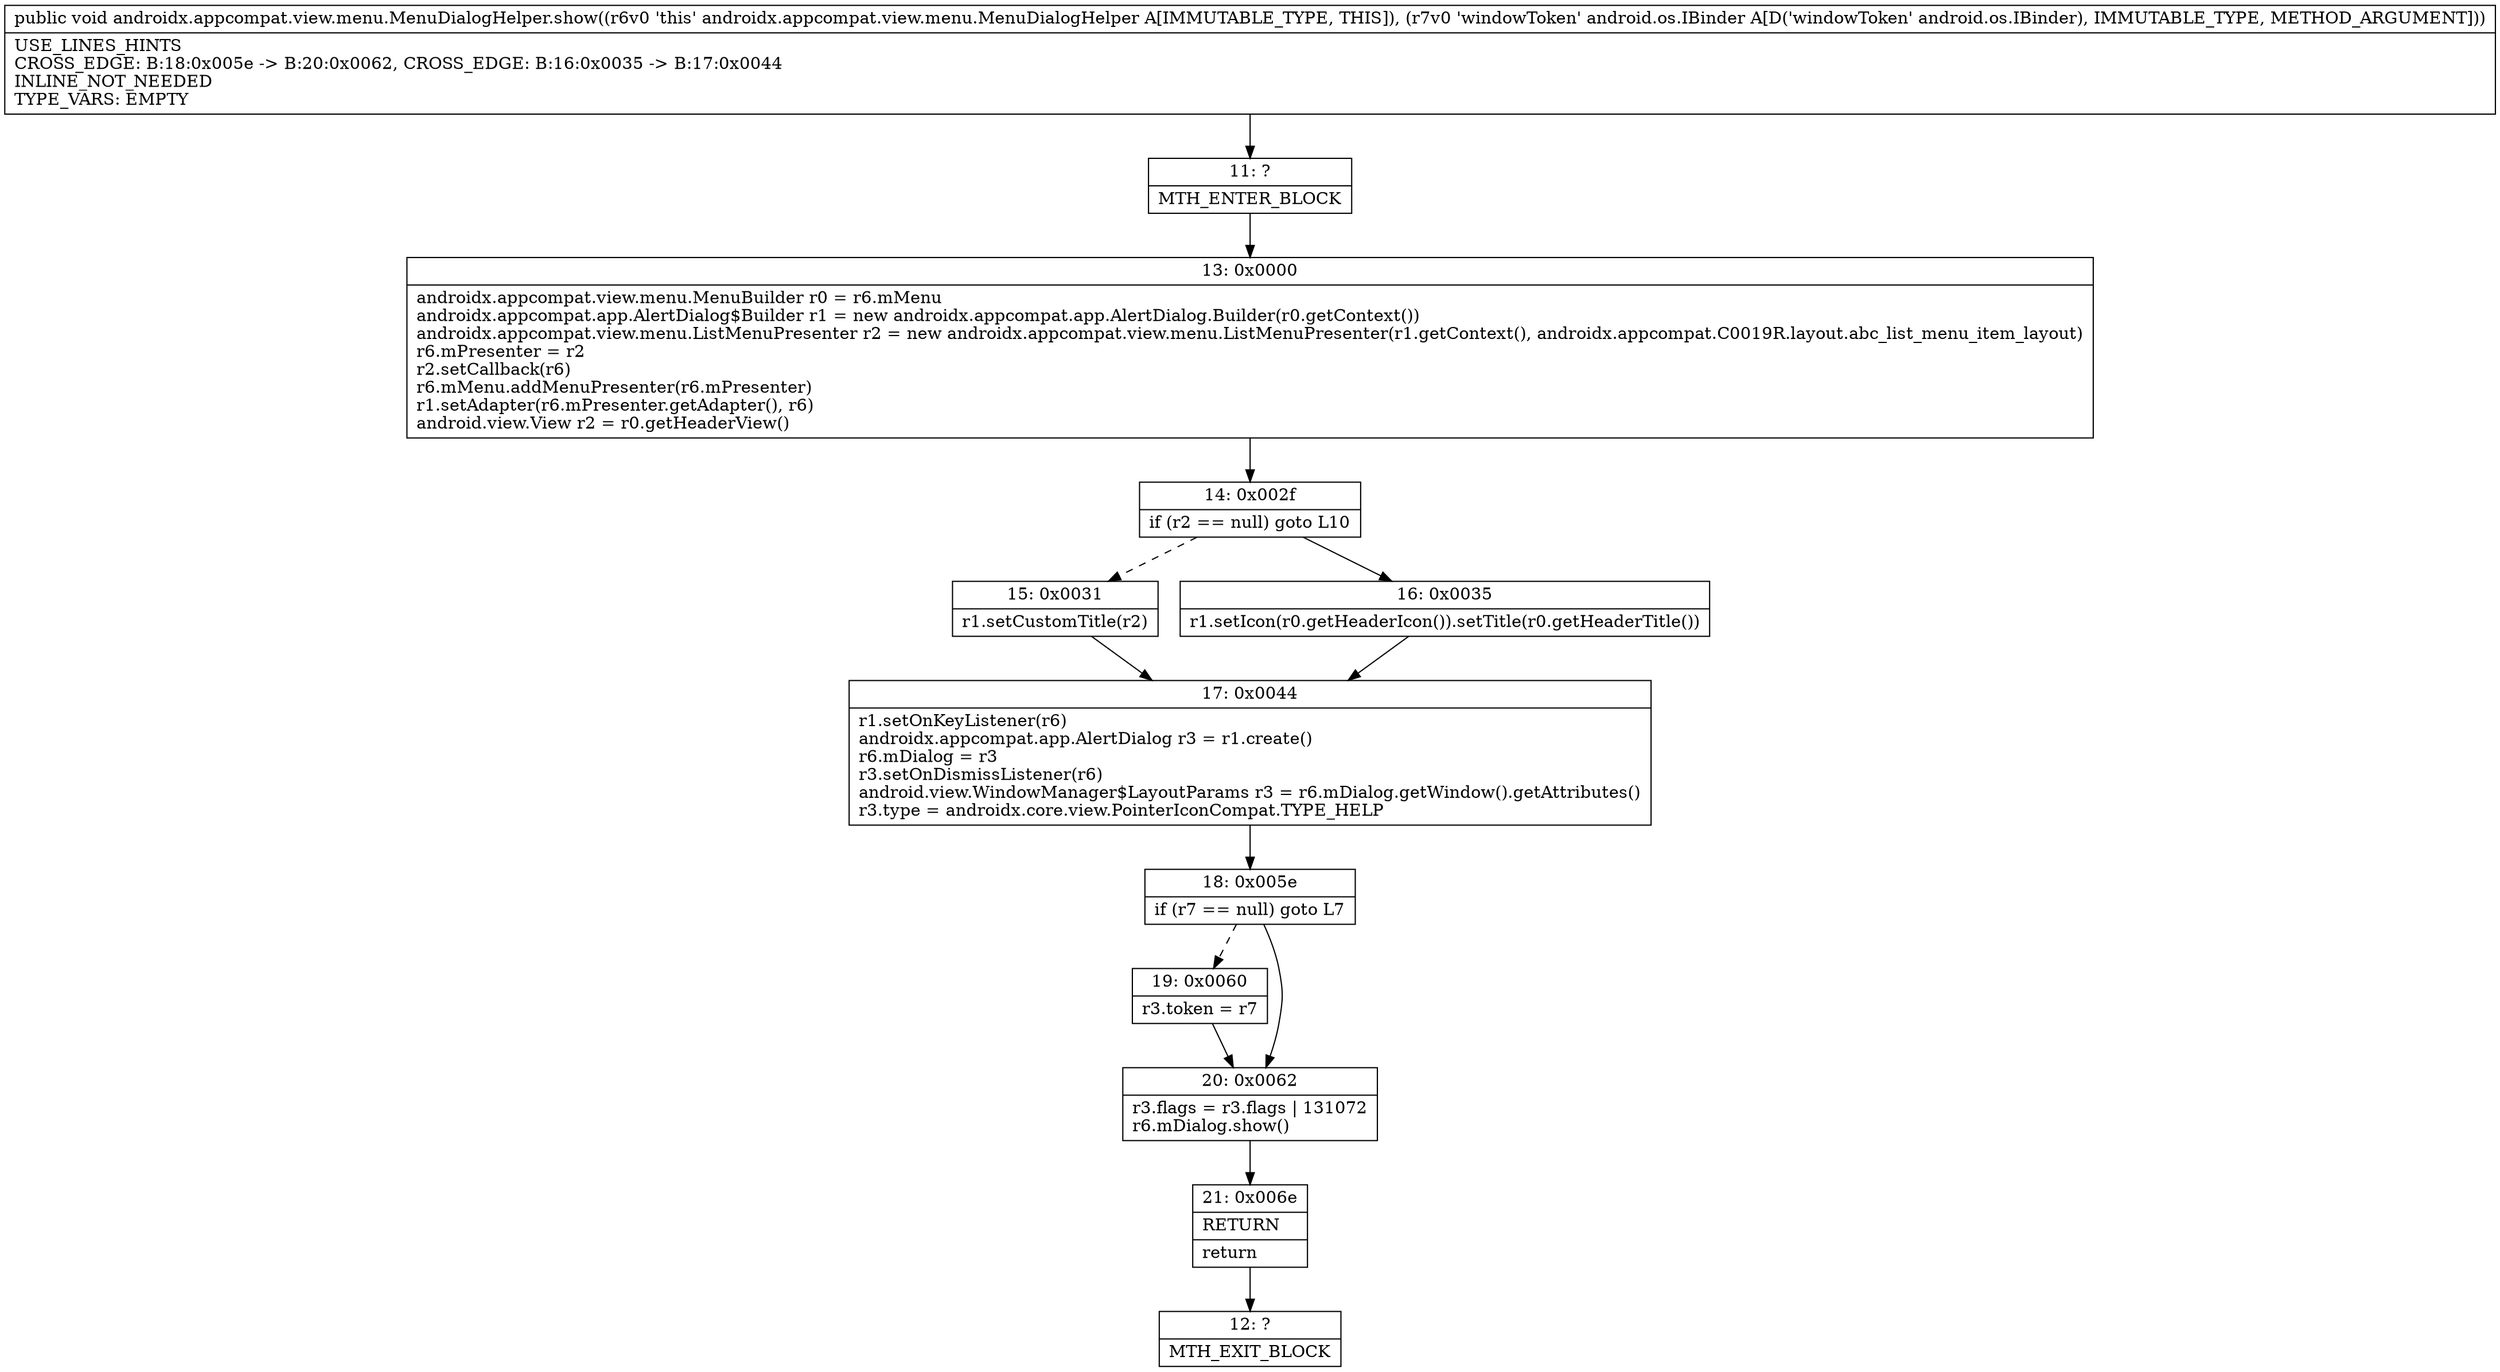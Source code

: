 digraph "CFG forandroidx.appcompat.view.menu.MenuDialogHelper.show(Landroid\/os\/IBinder;)V" {
Node_11 [shape=record,label="{11\:\ ?|MTH_ENTER_BLOCK\l}"];
Node_13 [shape=record,label="{13\:\ 0x0000|androidx.appcompat.view.menu.MenuBuilder r0 = r6.mMenu\landroidx.appcompat.app.AlertDialog$Builder r1 = new androidx.appcompat.app.AlertDialog.Builder(r0.getContext())\landroidx.appcompat.view.menu.ListMenuPresenter r2 = new androidx.appcompat.view.menu.ListMenuPresenter(r1.getContext(), androidx.appcompat.C0019R.layout.abc_list_menu_item_layout)\lr6.mPresenter = r2\lr2.setCallback(r6)\lr6.mMenu.addMenuPresenter(r6.mPresenter)\lr1.setAdapter(r6.mPresenter.getAdapter(), r6)\landroid.view.View r2 = r0.getHeaderView()\l}"];
Node_14 [shape=record,label="{14\:\ 0x002f|if (r2 == null) goto L10\l}"];
Node_15 [shape=record,label="{15\:\ 0x0031|r1.setCustomTitle(r2)\l}"];
Node_17 [shape=record,label="{17\:\ 0x0044|r1.setOnKeyListener(r6)\landroidx.appcompat.app.AlertDialog r3 = r1.create()\lr6.mDialog = r3\lr3.setOnDismissListener(r6)\landroid.view.WindowManager$LayoutParams r3 = r6.mDialog.getWindow().getAttributes()\lr3.type = androidx.core.view.PointerIconCompat.TYPE_HELP\l}"];
Node_18 [shape=record,label="{18\:\ 0x005e|if (r7 == null) goto L7\l}"];
Node_19 [shape=record,label="{19\:\ 0x0060|r3.token = r7\l}"];
Node_20 [shape=record,label="{20\:\ 0x0062|r3.flags = r3.flags \| 131072\lr6.mDialog.show()\l}"];
Node_21 [shape=record,label="{21\:\ 0x006e|RETURN\l|return\l}"];
Node_12 [shape=record,label="{12\:\ ?|MTH_EXIT_BLOCK\l}"];
Node_16 [shape=record,label="{16\:\ 0x0035|r1.setIcon(r0.getHeaderIcon()).setTitle(r0.getHeaderTitle())\l}"];
MethodNode[shape=record,label="{public void androidx.appcompat.view.menu.MenuDialogHelper.show((r6v0 'this' androidx.appcompat.view.menu.MenuDialogHelper A[IMMUTABLE_TYPE, THIS]), (r7v0 'windowToken' android.os.IBinder A[D('windowToken' android.os.IBinder), IMMUTABLE_TYPE, METHOD_ARGUMENT]))  | USE_LINES_HINTS\lCROSS_EDGE: B:18:0x005e \-\> B:20:0x0062, CROSS_EDGE: B:16:0x0035 \-\> B:17:0x0044\lINLINE_NOT_NEEDED\lTYPE_VARS: EMPTY\l}"];
MethodNode -> Node_11;Node_11 -> Node_13;
Node_13 -> Node_14;
Node_14 -> Node_15[style=dashed];
Node_14 -> Node_16;
Node_15 -> Node_17;
Node_17 -> Node_18;
Node_18 -> Node_19[style=dashed];
Node_18 -> Node_20;
Node_19 -> Node_20;
Node_20 -> Node_21;
Node_21 -> Node_12;
Node_16 -> Node_17;
}

